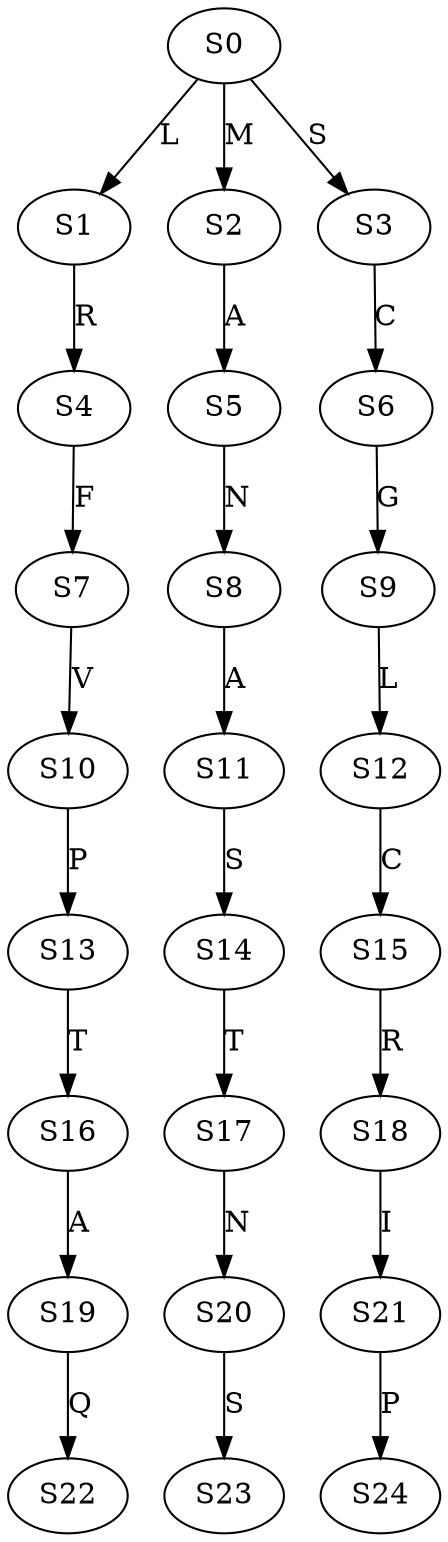 strict digraph  {
	S0 -> S1 [ label = L ];
	S0 -> S2 [ label = M ];
	S0 -> S3 [ label = S ];
	S1 -> S4 [ label = R ];
	S2 -> S5 [ label = A ];
	S3 -> S6 [ label = C ];
	S4 -> S7 [ label = F ];
	S5 -> S8 [ label = N ];
	S6 -> S9 [ label = G ];
	S7 -> S10 [ label = V ];
	S8 -> S11 [ label = A ];
	S9 -> S12 [ label = L ];
	S10 -> S13 [ label = P ];
	S11 -> S14 [ label = S ];
	S12 -> S15 [ label = C ];
	S13 -> S16 [ label = T ];
	S14 -> S17 [ label = T ];
	S15 -> S18 [ label = R ];
	S16 -> S19 [ label = A ];
	S17 -> S20 [ label = N ];
	S18 -> S21 [ label = I ];
	S19 -> S22 [ label = Q ];
	S20 -> S23 [ label = S ];
	S21 -> S24 [ label = P ];
}
